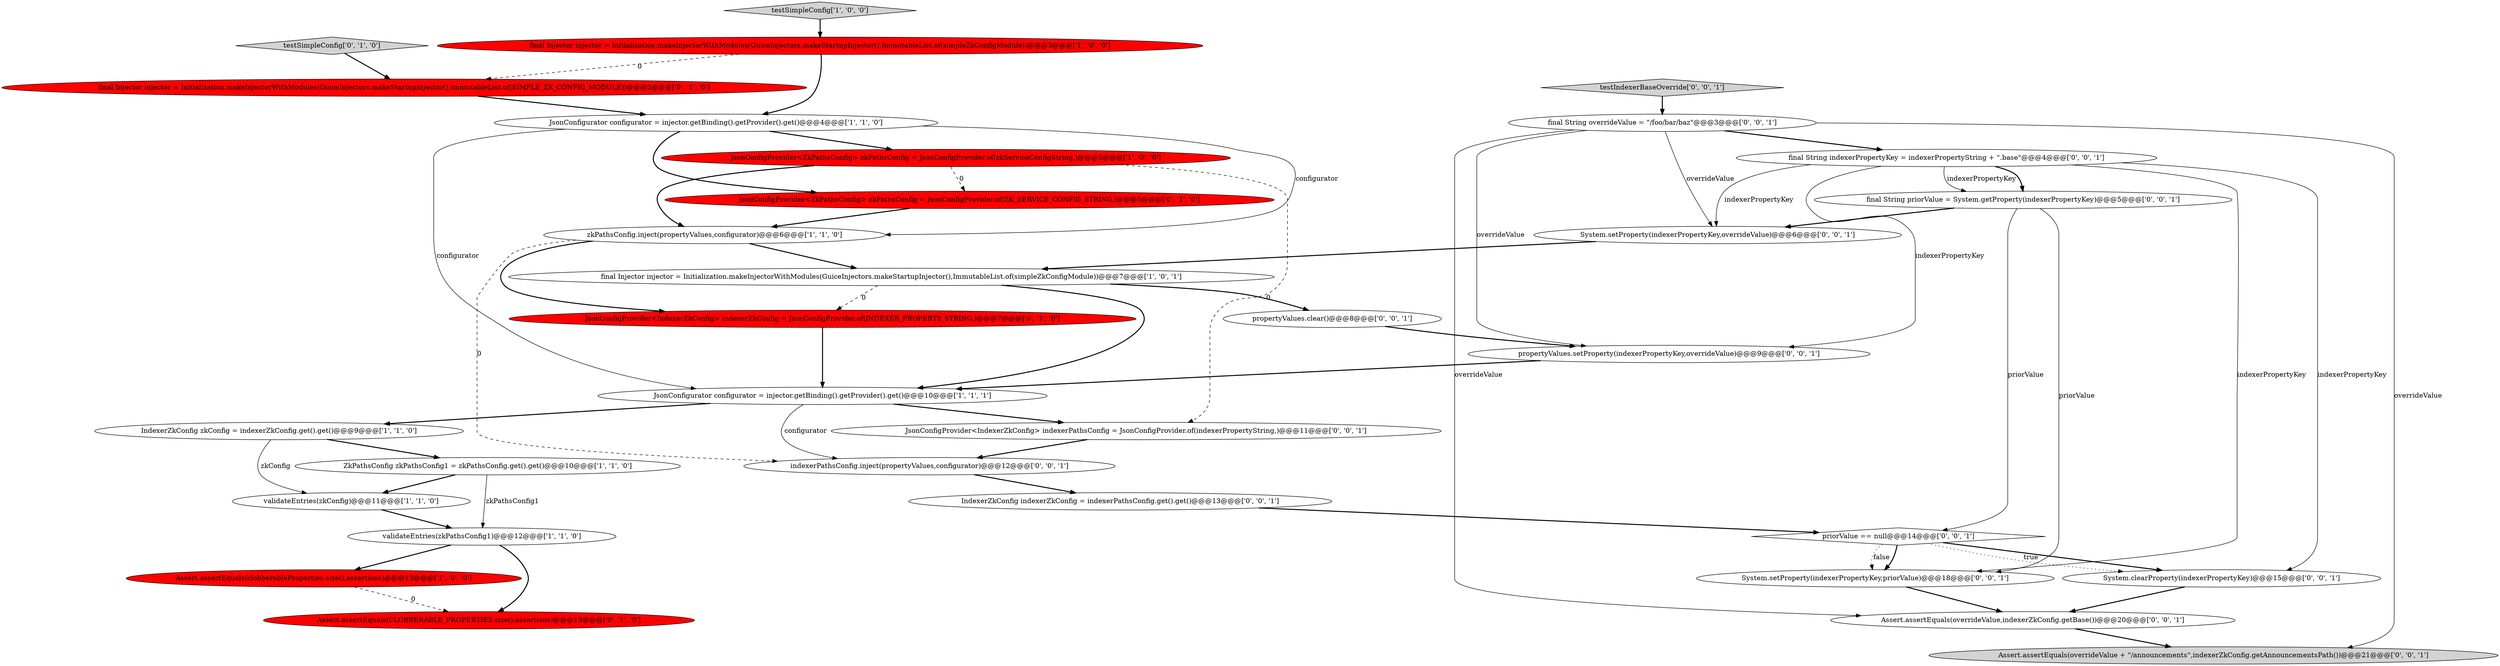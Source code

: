 digraph {
29 [style = filled, label = "System.clearProperty(indexerPropertyKey)@@@15@@@['0', '0', '1']", fillcolor = white, shape = ellipse image = "AAA0AAABBB3BBB"];
27 [style = filled, label = "System.setProperty(indexerPropertyKey,priorValue)@@@18@@@['0', '0', '1']", fillcolor = white, shape = ellipse image = "AAA0AAABBB3BBB"];
3 [style = filled, label = "ZkPathsConfig zkPathsConfig1 = zkPathsConfig.get().get()@@@10@@@['1', '1', '0']", fillcolor = white, shape = ellipse image = "AAA0AAABBB1BBB"];
11 [style = filled, label = "final Injector injector = Initialization.makeInjectorWithModules(GuiceInjectors.makeStartupInjector(),ImmutableList.of(simpleZkConfigModule))@@@7@@@['1', '0', '1']", fillcolor = white, shape = ellipse image = "AAA0AAABBB1BBB"];
25 [style = filled, label = "System.setProperty(indexerPropertyKey,overrideValue)@@@6@@@['0', '0', '1']", fillcolor = white, shape = ellipse image = "AAA0AAABBB3BBB"];
10 [style = filled, label = "zkPathsConfig.inject(propertyValues,configurator)@@@6@@@['1', '1', '0']", fillcolor = white, shape = ellipse image = "AAA0AAABBB1BBB"];
23 [style = filled, label = "testIndexerBaseOverride['0', '0', '1']", fillcolor = lightgray, shape = diamond image = "AAA0AAABBB3BBB"];
2 [style = filled, label = "JsonConfigProvider<ZkPathsConfig> zkPathsConfig = JsonConfigProvider.of(zkServiceConfigString,)@@@5@@@['1', '0', '0']", fillcolor = red, shape = ellipse image = "AAA1AAABBB1BBB"];
16 [style = filled, label = "Assert.assertEquals(CLOBBERABLE_PROPERTIES.size(),assertions)@@@13@@@['0', '1', '0']", fillcolor = red, shape = ellipse image = "AAA1AAABBB2BBB"];
9 [style = filled, label = "validateEntries(zkConfig)@@@11@@@['1', '1', '0']", fillcolor = white, shape = ellipse image = "AAA0AAABBB1BBB"];
15 [style = filled, label = "JsonConfigProvider<ZkPathsConfig> zkPathsConfig = JsonConfigProvider.of(ZK_SERVICE_CONFIG_STRING,)@@@5@@@['0', '1', '0']", fillcolor = red, shape = ellipse image = "AAA1AAABBB2BBB"];
1 [style = filled, label = "final Injector injector = Initialization.makeInjectorWithModules(GuiceInjectors.makeStartupInjector(),ImmutableList.of(simpleZkConfigModule))@@@3@@@['1', '0', '0']", fillcolor = red, shape = ellipse image = "AAA1AAABBB1BBB"];
20 [style = filled, label = "Assert.assertEquals(overrideValue + \"/announcements\",indexerZkConfig.getAnnouncementsPath())@@@21@@@['0', '0', '1']", fillcolor = lightgray, shape = ellipse image = "AAA0AAABBB3BBB"];
8 [style = filled, label = "JsonConfigurator configurator = injector.getBinding().getProvider().get()@@@4@@@['1', '1', '0']", fillcolor = white, shape = ellipse image = "AAA0AAABBB1BBB"];
6 [style = filled, label = "JsonConfigurator configurator = injector.getBinding().getProvider().get()@@@10@@@['1', '1', '1']", fillcolor = white, shape = ellipse image = "AAA0AAABBB1BBB"];
30 [style = filled, label = "priorValue == null@@@14@@@['0', '0', '1']", fillcolor = white, shape = diamond image = "AAA0AAABBB3BBB"];
19 [style = filled, label = "propertyValues.clear()@@@8@@@['0', '0', '1']", fillcolor = white, shape = ellipse image = "AAA0AAABBB3BBB"];
4 [style = filled, label = "validateEntries(zkPathsConfig1)@@@12@@@['1', '1', '0']", fillcolor = white, shape = ellipse image = "AAA0AAABBB1BBB"];
22 [style = filled, label = "indexerPathsConfig.inject(propertyValues,configurator)@@@12@@@['0', '0', '1']", fillcolor = white, shape = ellipse image = "AAA0AAABBB3BBB"];
5 [style = filled, label = "Assert.assertEquals(clobberableProperties.size(),assertions)@@@13@@@['1', '0', '0']", fillcolor = red, shape = ellipse image = "AAA1AAABBB1BBB"];
31 [style = filled, label = "Assert.assertEquals(overrideValue,indexerZkConfig.getBase())@@@20@@@['0', '0', '1']", fillcolor = white, shape = ellipse image = "AAA0AAABBB3BBB"];
18 [style = filled, label = "IndexerZkConfig indexerZkConfig = indexerPathsConfig.get().get()@@@13@@@['0', '0', '1']", fillcolor = white, shape = ellipse image = "AAA0AAABBB3BBB"];
26 [style = filled, label = "propertyValues.setProperty(indexerPropertyKey,overrideValue)@@@9@@@['0', '0', '1']", fillcolor = white, shape = ellipse image = "AAA0AAABBB3BBB"];
24 [style = filled, label = "final String indexerPropertyKey = indexerPropertyString + \".base\"@@@4@@@['0', '0', '1']", fillcolor = white, shape = ellipse image = "AAA0AAABBB3BBB"];
7 [style = filled, label = "testSimpleConfig['1', '0', '0']", fillcolor = lightgray, shape = diamond image = "AAA0AAABBB1BBB"];
14 [style = filled, label = "JsonConfigProvider<IndexerZkConfig> indexerZkConfig = JsonConfigProvider.of(INDEXER_PROPERTY_STRING,)@@@7@@@['0', '1', '0']", fillcolor = red, shape = ellipse image = "AAA1AAABBB2BBB"];
12 [style = filled, label = "final Injector injector = Initialization.makeInjectorWithModules(GuiceInjectors.makeStartupInjector(),ImmutableList.of(SIMPLE_ZK_CONFIG_MODULE))@@@3@@@['0', '1', '0']", fillcolor = red, shape = ellipse image = "AAA1AAABBB2BBB"];
28 [style = filled, label = "final String overrideValue = \"/foo/bar/baz\"@@@3@@@['0', '0', '1']", fillcolor = white, shape = ellipse image = "AAA0AAABBB3BBB"];
0 [style = filled, label = "IndexerZkConfig zkConfig = indexerZkConfig.get().get()@@@9@@@['1', '1', '0']", fillcolor = white, shape = ellipse image = "AAA0AAABBB1BBB"];
17 [style = filled, label = "final String priorValue = System.getProperty(indexerPropertyKey)@@@5@@@['0', '0', '1']", fillcolor = white, shape = ellipse image = "AAA0AAABBB3BBB"];
13 [style = filled, label = "testSimpleConfig['0', '1', '0']", fillcolor = lightgray, shape = diamond image = "AAA0AAABBB2BBB"];
21 [style = filled, label = "JsonConfigProvider<IndexerZkConfig> indexerPathsConfig = JsonConfigProvider.of(indexerPropertyString,)@@@11@@@['0', '0', '1']", fillcolor = white, shape = ellipse image = "AAA0AAABBB3BBB"];
24->17 [style = solid, label="indexerPropertyKey"];
0->3 [style = bold, label=""];
17->25 [style = bold, label=""];
15->10 [style = bold, label=""];
8->10 [style = solid, label="configurator"];
7->1 [style = bold, label=""];
1->8 [style = bold, label=""];
8->15 [style = bold, label=""];
10->14 [style = bold, label=""];
6->21 [style = bold, label=""];
9->4 [style = bold, label=""];
11->6 [style = bold, label=""];
29->31 [style = bold, label=""];
30->27 [style = bold, label=""];
18->30 [style = bold, label=""];
27->31 [style = bold, label=""];
28->26 [style = solid, label="overrideValue"];
24->26 [style = solid, label="indexerPropertyKey"];
6->0 [style = bold, label=""];
8->6 [style = solid, label="configurator"];
10->22 [style = dashed, label="0"];
11->19 [style = bold, label=""];
26->6 [style = bold, label=""];
2->10 [style = bold, label=""];
30->29 [style = bold, label=""];
24->29 [style = solid, label="indexerPropertyKey"];
17->30 [style = solid, label="priorValue"];
2->15 [style = dashed, label="0"];
23->28 [style = bold, label=""];
3->9 [style = bold, label=""];
17->27 [style = solid, label="priorValue"];
1->12 [style = dashed, label="0"];
30->29 [style = dotted, label="true"];
5->16 [style = dashed, label="0"];
28->20 [style = solid, label="overrideValue"];
28->25 [style = solid, label="overrideValue"];
22->18 [style = bold, label=""];
13->12 [style = bold, label=""];
28->31 [style = solid, label="overrideValue"];
8->2 [style = bold, label=""];
24->25 [style = solid, label="indexerPropertyKey"];
2->21 [style = dashed, label="0"];
21->22 [style = bold, label=""];
25->11 [style = bold, label=""];
12->8 [style = bold, label=""];
19->26 [style = bold, label=""];
11->14 [style = dashed, label="0"];
24->17 [style = bold, label=""];
6->22 [style = solid, label="configurator"];
30->27 [style = dotted, label="false"];
28->24 [style = bold, label=""];
3->4 [style = solid, label="zkPathsConfig1"];
24->27 [style = solid, label="indexerPropertyKey"];
31->20 [style = bold, label=""];
4->5 [style = bold, label=""];
0->9 [style = solid, label="zkConfig"];
14->6 [style = bold, label=""];
4->16 [style = bold, label=""];
10->11 [style = bold, label=""];
}

